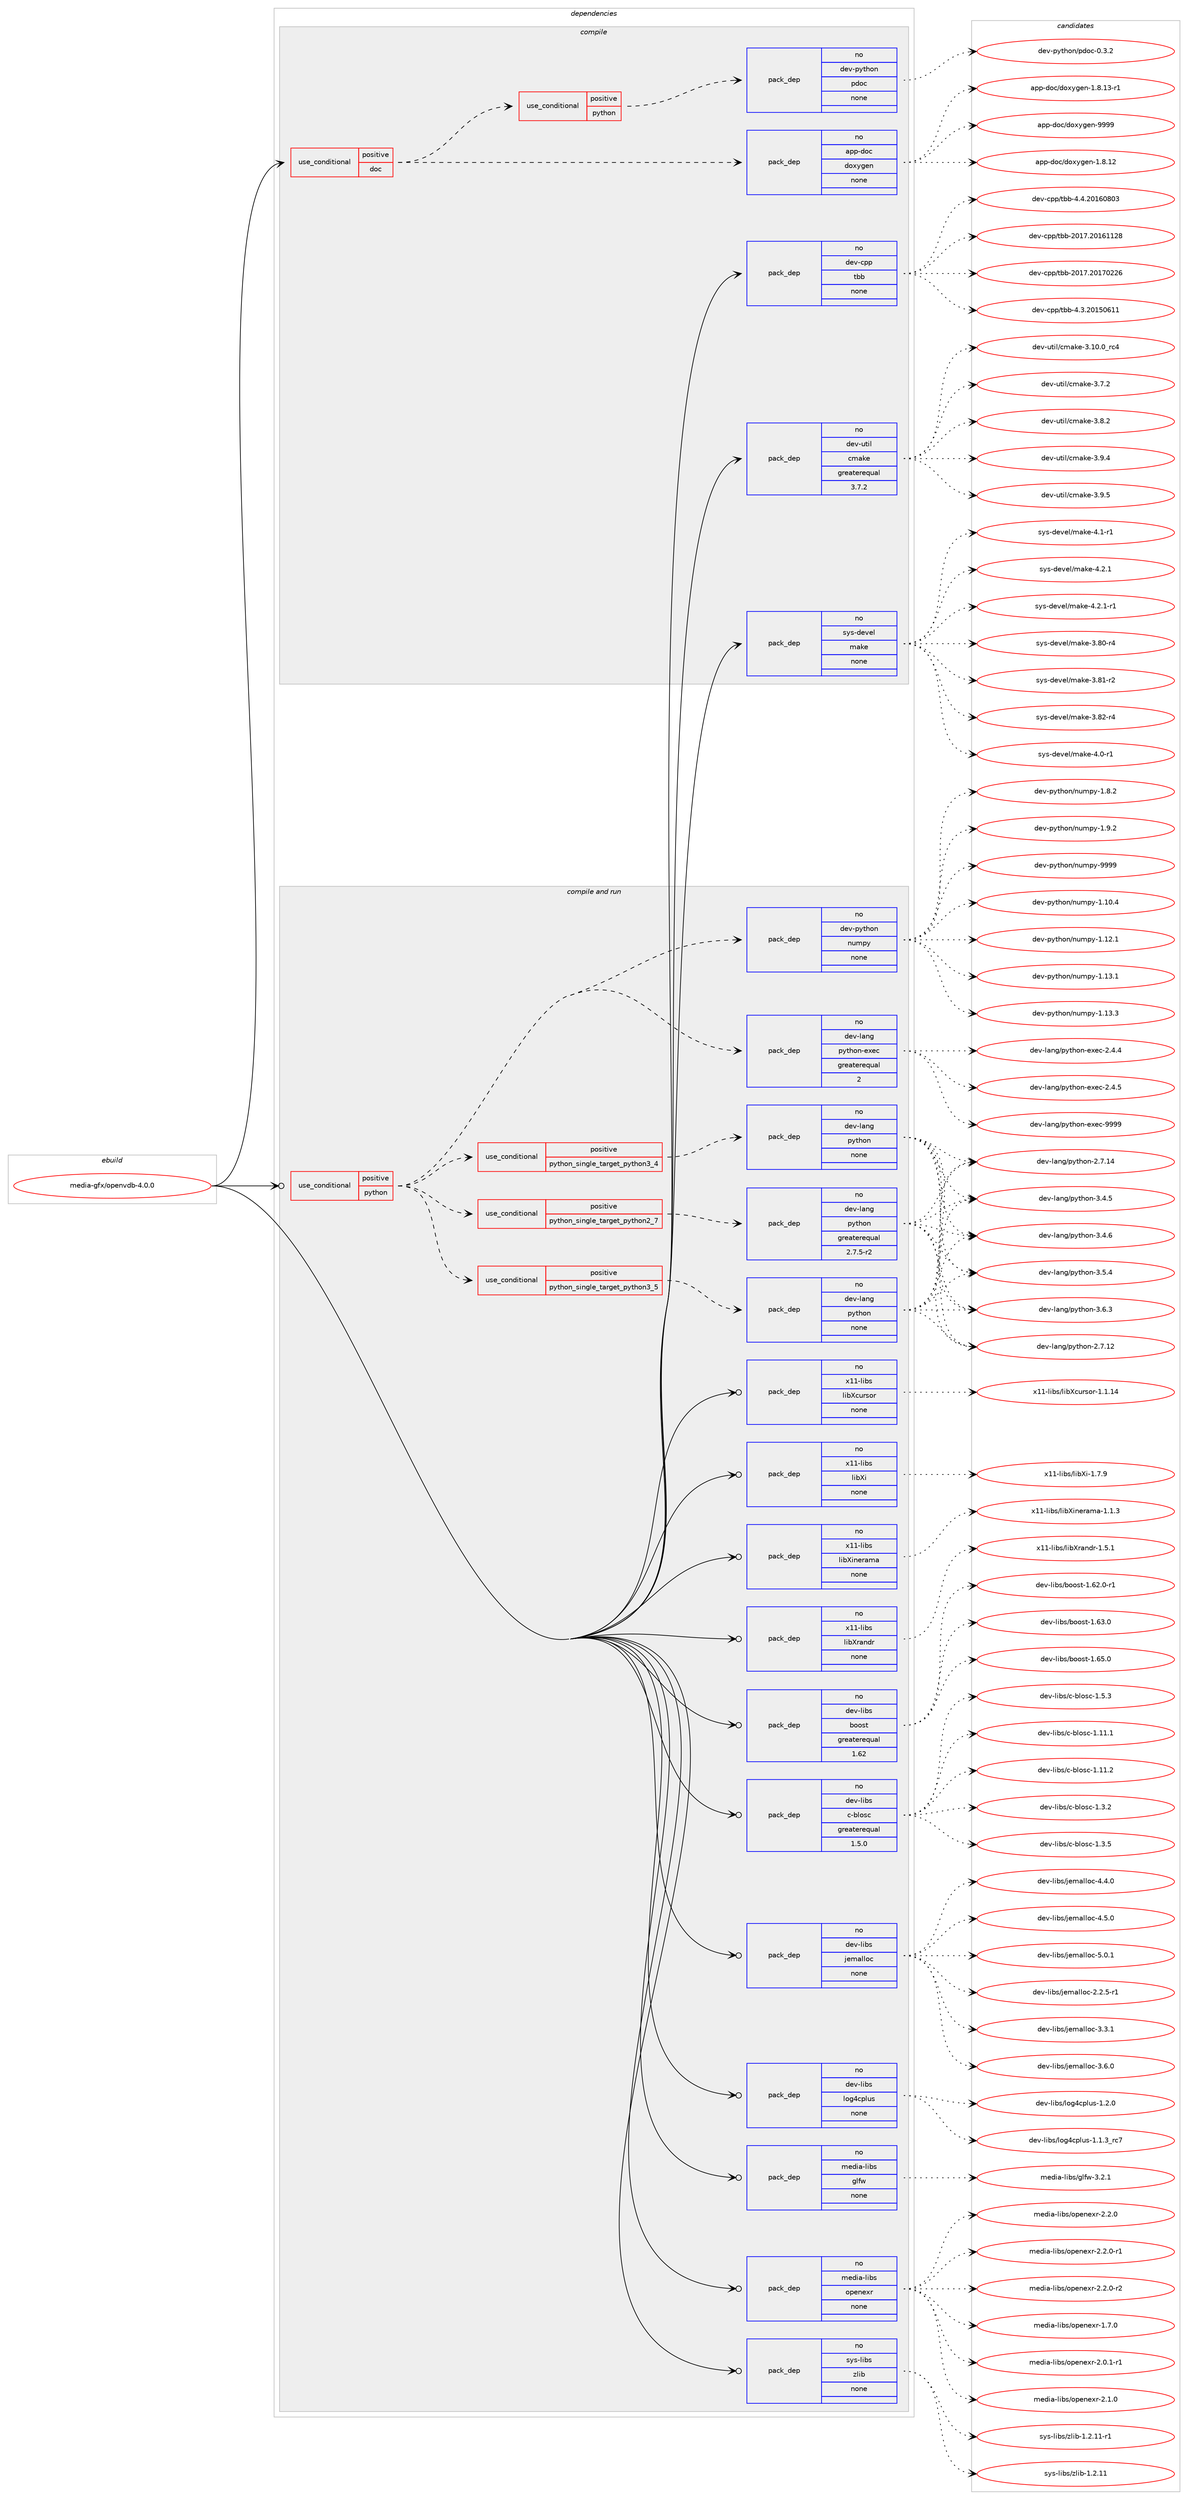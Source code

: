 digraph prolog {

# *************
# Graph options
# *************

newrank=true;
concentrate=true;
compound=true;
graph [rankdir=LR,fontname=Helvetica,fontsize=10,ranksep=1.5];#, ranksep=2.5, nodesep=0.2];
edge  [arrowhead=vee];
node  [fontname=Helvetica,fontsize=10];

# **********
# The ebuild
# **********

subgraph cluster_leftcol {
color=gray;
rank=same;
label=<<i>ebuild</i>>;
id [label="media-gfx/openvdb-4.0.0", color=red, width=4, href="../media-gfx/openvdb-4.0.0.svg"];
}

# ****************
# The dependencies
# ****************

subgraph cluster_midcol {
color=gray;
label=<<i>dependencies</i>>;
subgraph cluster_compile {
fillcolor="#eeeeee";
style=filled;
label=<<i>compile</i>>;
subgraph cond88363 {
dependency357103 [label=<<TABLE BORDER="0" CELLBORDER="1" CELLSPACING="0" CELLPADDING="4"><TR><TD ROWSPAN="3" CELLPADDING="10">use_conditional</TD></TR><TR><TD>positive</TD></TR><TR><TD>doc</TD></TR></TABLE>>, shape=none, color=red];
subgraph pack263302 {
dependency357104 [label=<<TABLE BORDER="0" CELLBORDER="1" CELLSPACING="0" CELLPADDING="4" WIDTH="220"><TR><TD ROWSPAN="6" CELLPADDING="30">pack_dep</TD></TR><TR><TD WIDTH="110">no</TD></TR><TR><TD>app-doc</TD></TR><TR><TD>doxygen</TD></TR><TR><TD>none</TD></TR><TR><TD></TD></TR></TABLE>>, shape=none, color=blue];
}
dependency357103:e -> dependency357104:w [weight=20,style="dashed",arrowhead="vee"];
subgraph cond88364 {
dependency357105 [label=<<TABLE BORDER="0" CELLBORDER="1" CELLSPACING="0" CELLPADDING="4"><TR><TD ROWSPAN="3" CELLPADDING="10">use_conditional</TD></TR><TR><TD>positive</TD></TR><TR><TD>python</TD></TR></TABLE>>, shape=none, color=red];
subgraph pack263303 {
dependency357106 [label=<<TABLE BORDER="0" CELLBORDER="1" CELLSPACING="0" CELLPADDING="4" WIDTH="220"><TR><TD ROWSPAN="6" CELLPADDING="30">pack_dep</TD></TR><TR><TD WIDTH="110">no</TD></TR><TR><TD>dev-python</TD></TR><TR><TD>pdoc</TD></TR><TR><TD>none</TD></TR><TR><TD></TD></TR></TABLE>>, shape=none, color=blue];
}
dependency357105:e -> dependency357106:w [weight=20,style="dashed",arrowhead="vee"];
}
dependency357103:e -> dependency357105:w [weight=20,style="dashed",arrowhead="vee"];
}
id:e -> dependency357103:w [weight=20,style="solid",arrowhead="vee"];
subgraph pack263304 {
dependency357107 [label=<<TABLE BORDER="0" CELLBORDER="1" CELLSPACING="0" CELLPADDING="4" WIDTH="220"><TR><TD ROWSPAN="6" CELLPADDING="30">pack_dep</TD></TR><TR><TD WIDTH="110">no</TD></TR><TR><TD>dev-cpp</TD></TR><TR><TD>tbb</TD></TR><TR><TD>none</TD></TR><TR><TD></TD></TR></TABLE>>, shape=none, color=blue];
}
id:e -> dependency357107:w [weight=20,style="solid",arrowhead="vee"];
subgraph pack263305 {
dependency357108 [label=<<TABLE BORDER="0" CELLBORDER="1" CELLSPACING="0" CELLPADDING="4" WIDTH="220"><TR><TD ROWSPAN="6" CELLPADDING="30">pack_dep</TD></TR><TR><TD WIDTH="110">no</TD></TR><TR><TD>dev-util</TD></TR><TR><TD>cmake</TD></TR><TR><TD>greaterequal</TD></TR><TR><TD>3.7.2</TD></TR></TABLE>>, shape=none, color=blue];
}
id:e -> dependency357108:w [weight=20,style="solid",arrowhead="vee"];
subgraph pack263306 {
dependency357109 [label=<<TABLE BORDER="0" CELLBORDER="1" CELLSPACING="0" CELLPADDING="4" WIDTH="220"><TR><TD ROWSPAN="6" CELLPADDING="30">pack_dep</TD></TR><TR><TD WIDTH="110">no</TD></TR><TR><TD>sys-devel</TD></TR><TR><TD>make</TD></TR><TR><TD>none</TD></TR><TR><TD></TD></TR></TABLE>>, shape=none, color=blue];
}
id:e -> dependency357109:w [weight=20,style="solid",arrowhead="vee"];
}
subgraph cluster_compileandrun {
fillcolor="#eeeeee";
style=filled;
label=<<i>compile and run</i>>;
subgraph cond88365 {
dependency357110 [label=<<TABLE BORDER="0" CELLBORDER="1" CELLSPACING="0" CELLPADDING="4"><TR><TD ROWSPAN="3" CELLPADDING="10">use_conditional</TD></TR><TR><TD>positive</TD></TR><TR><TD>python</TD></TR></TABLE>>, shape=none, color=red];
subgraph cond88366 {
dependency357111 [label=<<TABLE BORDER="0" CELLBORDER="1" CELLSPACING="0" CELLPADDING="4"><TR><TD ROWSPAN="3" CELLPADDING="10">use_conditional</TD></TR><TR><TD>positive</TD></TR><TR><TD>python_single_target_python2_7</TD></TR></TABLE>>, shape=none, color=red];
subgraph pack263307 {
dependency357112 [label=<<TABLE BORDER="0" CELLBORDER="1" CELLSPACING="0" CELLPADDING="4" WIDTH="220"><TR><TD ROWSPAN="6" CELLPADDING="30">pack_dep</TD></TR><TR><TD WIDTH="110">no</TD></TR><TR><TD>dev-lang</TD></TR><TR><TD>python</TD></TR><TR><TD>greaterequal</TD></TR><TR><TD>2.7.5-r2</TD></TR></TABLE>>, shape=none, color=blue];
}
dependency357111:e -> dependency357112:w [weight=20,style="dashed",arrowhead="vee"];
}
dependency357110:e -> dependency357111:w [weight=20,style="dashed",arrowhead="vee"];
subgraph cond88367 {
dependency357113 [label=<<TABLE BORDER="0" CELLBORDER="1" CELLSPACING="0" CELLPADDING="4"><TR><TD ROWSPAN="3" CELLPADDING="10">use_conditional</TD></TR><TR><TD>positive</TD></TR><TR><TD>python_single_target_python3_4</TD></TR></TABLE>>, shape=none, color=red];
subgraph pack263308 {
dependency357114 [label=<<TABLE BORDER="0" CELLBORDER="1" CELLSPACING="0" CELLPADDING="4" WIDTH="220"><TR><TD ROWSPAN="6" CELLPADDING="30">pack_dep</TD></TR><TR><TD WIDTH="110">no</TD></TR><TR><TD>dev-lang</TD></TR><TR><TD>python</TD></TR><TR><TD>none</TD></TR><TR><TD></TD></TR></TABLE>>, shape=none, color=blue];
}
dependency357113:e -> dependency357114:w [weight=20,style="dashed",arrowhead="vee"];
}
dependency357110:e -> dependency357113:w [weight=20,style="dashed",arrowhead="vee"];
subgraph cond88368 {
dependency357115 [label=<<TABLE BORDER="0" CELLBORDER="1" CELLSPACING="0" CELLPADDING="4"><TR><TD ROWSPAN="3" CELLPADDING="10">use_conditional</TD></TR><TR><TD>positive</TD></TR><TR><TD>python_single_target_python3_5</TD></TR></TABLE>>, shape=none, color=red];
subgraph pack263309 {
dependency357116 [label=<<TABLE BORDER="0" CELLBORDER="1" CELLSPACING="0" CELLPADDING="4" WIDTH="220"><TR><TD ROWSPAN="6" CELLPADDING="30">pack_dep</TD></TR><TR><TD WIDTH="110">no</TD></TR><TR><TD>dev-lang</TD></TR><TR><TD>python</TD></TR><TR><TD>none</TD></TR><TR><TD></TD></TR></TABLE>>, shape=none, color=blue];
}
dependency357115:e -> dependency357116:w [weight=20,style="dashed",arrowhead="vee"];
}
dependency357110:e -> dependency357115:w [weight=20,style="dashed",arrowhead="vee"];
subgraph pack263310 {
dependency357117 [label=<<TABLE BORDER="0" CELLBORDER="1" CELLSPACING="0" CELLPADDING="4" WIDTH="220"><TR><TD ROWSPAN="6" CELLPADDING="30">pack_dep</TD></TR><TR><TD WIDTH="110">no</TD></TR><TR><TD>dev-lang</TD></TR><TR><TD>python-exec</TD></TR><TR><TD>greaterequal</TD></TR><TR><TD>2</TD></TR></TABLE>>, shape=none, color=blue];
}
dependency357110:e -> dependency357117:w [weight=20,style="dashed",arrowhead="vee"];
subgraph pack263311 {
dependency357118 [label=<<TABLE BORDER="0" CELLBORDER="1" CELLSPACING="0" CELLPADDING="4" WIDTH="220"><TR><TD ROWSPAN="6" CELLPADDING="30">pack_dep</TD></TR><TR><TD WIDTH="110">no</TD></TR><TR><TD>dev-python</TD></TR><TR><TD>numpy</TD></TR><TR><TD>none</TD></TR><TR><TD></TD></TR></TABLE>>, shape=none, color=blue];
}
dependency357110:e -> dependency357118:w [weight=20,style="dashed",arrowhead="vee"];
}
id:e -> dependency357110:w [weight=20,style="solid",arrowhead="odotvee"];
subgraph pack263312 {
dependency357119 [label=<<TABLE BORDER="0" CELLBORDER="1" CELLSPACING="0" CELLPADDING="4" WIDTH="220"><TR><TD ROWSPAN="6" CELLPADDING="30">pack_dep</TD></TR><TR><TD WIDTH="110">no</TD></TR><TR><TD>dev-libs</TD></TR><TR><TD>boost</TD></TR><TR><TD>greaterequal</TD></TR><TR><TD>1.62</TD></TR></TABLE>>, shape=none, color=blue];
}
id:e -> dependency357119:w [weight=20,style="solid",arrowhead="odotvee"];
subgraph pack263313 {
dependency357120 [label=<<TABLE BORDER="0" CELLBORDER="1" CELLSPACING="0" CELLPADDING="4" WIDTH="220"><TR><TD ROWSPAN="6" CELLPADDING="30">pack_dep</TD></TR><TR><TD WIDTH="110">no</TD></TR><TR><TD>dev-libs</TD></TR><TR><TD>c-blosc</TD></TR><TR><TD>greaterequal</TD></TR><TR><TD>1.5.0</TD></TR></TABLE>>, shape=none, color=blue];
}
id:e -> dependency357120:w [weight=20,style="solid",arrowhead="odotvee"];
subgraph pack263314 {
dependency357121 [label=<<TABLE BORDER="0" CELLBORDER="1" CELLSPACING="0" CELLPADDING="4" WIDTH="220"><TR><TD ROWSPAN="6" CELLPADDING="30">pack_dep</TD></TR><TR><TD WIDTH="110">no</TD></TR><TR><TD>dev-libs</TD></TR><TR><TD>jemalloc</TD></TR><TR><TD>none</TD></TR><TR><TD></TD></TR></TABLE>>, shape=none, color=blue];
}
id:e -> dependency357121:w [weight=20,style="solid",arrowhead="odotvee"];
subgraph pack263315 {
dependency357122 [label=<<TABLE BORDER="0" CELLBORDER="1" CELLSPACING="0" CELLPADDING="4" WIDTH="220"><TR><TD ROWSPAN="6" CELLPADDING="30">pack_dep</TD></TR><TR><TD WIDTH="110">no</TD></TR><TR><TD>dev-libs</TD></TR><TR><TD>log4cplus</TD></TR><TR><TD>none</TD></TR><TR><TD></TD></TR></TABLE>>, shape=none, color=blue];
}
id:e -> dependency357122:w [weight=20,style="solid",arrowhead="odotvee"];
subgraph pack263316 {
dependency357123 [label=<<TABLE BORDER="0" CELLBORDER="1" CELLSPACING="0" CELLPADDING="4" WIDTH="220"><TR><TD ROWSPAN="6" CELLPADDING="30">pack_dep</TD></TR><TR><TD WIDTH="110">no</TD></TR><TR><TD>media-libs</TD></TR><TR><TD>glfw</TD></TR><TR><TD>none</TD></TR><TR><TD></TD></TR></TABLE>>, shape=none, color=blue];
}
id:e -> dependency357123:w [weight=20,style="solid",arrowhead="odotvee"];
subgraph pack263317 {
dependency357124 [label=<<TABLE BORDER="0" CELLBORDER="1" CELLSPACING="0" CELLPADDING="4" WIDTH="220"><TR><TD ROWSPAN="6" CELLPADDING="30">pack_dep</TD></TR><TR><TD WIDTH="110">no</TD></TR><TR><TD>media-libs</TD></TR><TR><TD>openexr</TD></TR><TR><TD>none</TD></TR><TR><TD></TD></TR></TABLE>>, shape=none, color=blue];
}
id:e -> dependency357124:w [weight=20,style="solid",arrowhead="odotvee"];
subgraph pack263318 {
dependency357125 [label=<<TABLE BORDER="0" CELLBORDER="1" CELLSPACING="0" CELLPADDING="4" WIDTH="220"><TR><TD ROWSPAN="6" CELLPADDING="30">pack_dep</TD></TR><TR><TD WIDTH="110">no</TD></TR><TR><TD>sys-libs</TD></TR><TR><TD>zlib</TD></TR><TR><TD>none</TD></TR><TR><TD></TD></TR></TABLE>>, shape=none, color=blue];
}
id:e -> dependency357125:w [weight=20,style="solid",arrowhead="odotvee"];
subgraph pack263319 {
dependency357126 [label=<<TABLE BORDER="0" CELLBORDER="1" CELLSPACING="0" CELLPADDING="4" WIDTH="220"><TR><TD ROWSPAN="6" CELLPADDING="30">pack_dep</TD></TR><TR><TD WIDTH="110">no</TD></TR><TR><TD>x11-libs</TD></TR><TR><TD>libXcursor</TD></TR><TR><TD>none</TD></TR><TR><TD></TD></TR></TABLE>>, shape=none, color=blue];
}
id:e -> dependency357126:w [weight=20,style="solid",arrowhead="odotvee"];
subgraph pack263320 {
dependency357127 [label=<<TABLE BORDER="0" CELLBORDER="1" CELLSPACING="0" CELLPADDING="4" WIDTH="220"><TR><TD ROWSPAN="6" CELLPADDING="30">pack_dep</TD></TR><TR><TD WIDTH="110">no</TD></TR><TR><TD>x11-libs</TD></TR><TR><TD>libXi</TD></TR><TR><TD>none</TD></TR><TR><TD></TD></TR></TABLE>>, shape=none, color=blue];
}
id:e -> dependency357127:w [weight=20,style="solid",arrowhead="odotvee"];
subgraph pack263321 {
dependency357128 [label=<<TABLE BORDER="0" CELLBORDER="1" CELLSPACING="0" CELLPADDING="4" WIDTH="220"><TR><TD ROWSPAN="6" CELLPADDING="30">pack_dep</TD></TR><TR><TD WIDTH="110">no</TD></TR><TR><TD>x11-libs</TD></TR><TR><TD>libXinerama</TD></TR><TR><TD>none</TD></TR><TR><TD></TD></TR></TABLE>>, shape=none, color=blue];
}
id:e -> dependency357128:w [weight=20,style="solid",arrowhead="odotvee"];
subgraph pack263322 {
dependency357129 [label=<<TABLE BORDER="0" CELLBORDER="1" CELLSPACING="0" CELLPADDING="4" WIDTH="220"><TR><TD ROWSPAN="6" CELLPADDING="30">pack_dep</TD></TR><TR><TD WIDTH="110">no</TD></TR><TR><TD>x11-libs</TD></TR><TR><TD>libXrandr</TD></TR><TR><TD>none</TD></TR><TR><TD></TD></TR></TABLE>>, shape=none, color=blue];
}
id:e -> dependency357129:w [weight=20,style="solid",arrowhead="odotvee"];
}
subgraph cluster_run {
fillcolor="#eeeeee";
style=filled;
label=<<i>run</i>>;
}
}

# **************
# The candidates
# **************

subgraph cluster_choices {
rank=same;
color=gray;
label=<<i>candidates</i>>;

subgraph choice263302 {
color=black;
nodesep=1;
choice9711211245100111994710011112012110310111045494656464950 [label="app-doc/doxygen-1.8.12", color=red, width=4,href="../app-doc/doxygen-1.8.12.svg"];
choice97112112451001119947100111120121103101110454946564649514511449 [label="app-doc/doxygen-1.8.13-r1", color=red, width=4,href="../app-doc/doxygen-1.8.13-r1.svg"];
choice971121124510011199471001111201211031011104557575757 [label="app-doc/doxygen-9999", color=red, width=4,href="../app-doc/doxygen-9999.svg"];
dependency357104:e -> choice9711211245100111994710011112012110310111045494656464950:w [style=dotted,weight="100"];
dependency357104:e -> choice97112112451001119947100111120121103101110454946564649514511449:w [style=dotted,weight="100"];
dependency357104:e -> choice971121124510011199471001111201211031011104557575757:w [style=dotted,weight="100"];
}
subgraph choice263303 {
color=black;
nodesep=1;
choice100101118451121211161041111104711210011199454846514650 [label="dev-python/pdoc-0.3.2", color=red, width=4,href="../dev-python/pdoc-0.3.2.svg"];
dependency357106:e -> choice100101118451121211161041111104711210011199454846514650:w [style=dotted,weight="100"];
}
subgraph choice263304 {
color=black;
nodesep=1;
choice10010111845991121124711698984550484955465048495449495056 [label="dev-cpp/tbb-2017.20161128", color=red, width=4,href="../dev-cpp/tbb-2017.20161128.svg"];
choice10010111845991121124711698984550484955465048495548505054 [label="dev-cpp/tbb-2017.20170226", color=red, width=4,href="../dev-cpp/tbb-2017.20170226.svg"];
choice100101118459911211247116989845524651465048495348544949 [label="dev-cpp/tbb-4.3.20150611", color=red, width=4,href="../dev-cpp/tbb-4.3.20150611.svg"];
choice100101118459911211247116989845524652465048495448564851 [label="dev-cpp/tbb-4.4.20160803", color=red, width=4,href="../dev-cpp/tbb-4.4.20160803.svg"];
dependency357107:e -> choice10010111845991121124711698984550484955465048495449495056:w [style=dotted,weight="100"];
dependency357107:e -> choice10010111845991121124711698984550484955465048495548505054:w [style=dotted,weight="100"];
dependency357107:e -> choice100101118459911211247116989845524651465048495348544949:w [style=dotted,weight="100"];
dependency357107:e -> choice100101118459911211247116989845524652465048495448564851:w [style=dotted,weight="100"];
}
subgraph choice263305 {
color=black;
nodesep=1;
choice1001011184511711610510847991099710710145514649484648951149952 [label="dev-util/cmake-3.10.0_rc4", color=red, width=4,href="../dev-util/cmake-3.10.0_rc4.svg"];
choice10010111845117116105108479910997107101455146554650 [label="dev-util/cmake-3.7.2", color=red, width=4,href="../dev-util/cmake-3.7.2.svg"];
choice10010111845117116105108479910997107101455146564650 [label="dev-util/cmake-3.8.2", color=red, width=4,href="../dev-util/cmake-3.8.2.svg"];
choice10010111845117116105108479910997107101455146574652 [label="dev-util/cmake-3.9.4", color=red, width=4,href="../dev-util/cmake-3.9.4.svg"];
choice10010111845117116105108479910997107101455146574653 [label="dev-util/cmake-3.9.5", color=red, width=4,href="../dev-util/cmake-3.9.5.svg"];
dependency357108:e -> choice1001011184511711610510847991099710710145514649484648951149952:w [style=dotted,weight="100"];
dependency357108:e -> choice10010111845117116105108479910997107101455146554650:w [style=dotted,weight="100"];
dependency357108:e -> choice10010111845117116105108479910997107101455146564650:w [style=dotted,weight="100"];
dependency357108:e -> choice10010111845117116105108479910997107101455146574652:w [style=dotted,weight="100"];
dependency357108:e -> choice10010111845117116105108479910997107101455146574653:w [style=dotted,weight="100"];
}
subgraph choice263306 {
color=black;
nodesep=1;
choice11512111545100101118101108471099710710145514656484511452 [label="sys-devel/make-3.80-r4", color=red, width=4,href="../sys-devel/make-3.80-r4.svg"];
choice11512111545100101118101108471099710710145514656494511450 [label="sys-devel/make-3.81-r2", color=red, width=4,href="../sys-devel/make-3.81-r2.svg"];
choice11512111545100101118101108471099710710145514656504511452 [label="sys-devel/make-3.82-r4", color=red, width=4,href="../sys-devel/make-3.82-r4.svg"];
choice115121115451001011181011084710997107101455246484511449 [label="sys-devel/make-4.0-r1", color=red, width=4,href="../sys-devel/make-4.0-r1.svg"];
choice115121115451001011181011084710997107101455246494511449 [label="sys-devel/make-4.1-r1", color=red, width=4,href="../sys-devel/make-4.1-r1.svg"];
choice115121115451001011181011084710997107101455246504649 [label="sys-devel/make-4.2.1", color=red, width=4,href="../sys-devel/make-4.2.1.svg"];
choice1151211154510010111810110847109971071014552465046494511449 [label="sys-devel/make-4.2.1-r1", color=red, width=4,href="../sys-devel/make-4.2.1-r1.svg"];
dependency357109:e -> choice11512111545100101118101108471099710710145514656484511452:w [style=dotted,weight="100"];
dependency357109:e -> choice11512111545100101118101108471099710710145514656494511450:w [style=dotted,weight="100"];
dependency357109:e -> choice11512111545100101118101108471099710710145514656504511452:w [style=dotted,weight="100"];
dependency357109:e -> choice115121115451001011181011084710997107101455246484511449:w [style=dotted,weight="100"];
dependency357109:e -> choice115121115451001011181011084710997107101455246494511449:w [style=dotted,weight="100"];
dependency357109:e -> choice115121115451001011181011084710997107101455246504649:w [style=dotted,weight="100"];
dependency357109:e -> choice1151211154510010111810110847109971071014552465046494511449:w [style=dotted,weight="100"];
}
subgraph choice263307 {
color=black;
nodesep=1;
choice10010111845108971101034711212111610411111045504655464950 [label="dev-lang/python-2.7.12", color=red, width=4,href="../dev-lang/python-2.7.12.svg"];
choice10010111845108971101034711212111610411111045504655464952 [label="dev-lang/python-2.7.14", color=red, width=4,href="../dev-lang/python-2.7.14.svg"];
choice100101118451089711010347112121116104111110455146524653 [label="dev-lang/python-3.4.5", color=red, width=4,href="../dev-lang/python-3.4.5.svg"];
choice100101118451089711010347112121116104111110455146524654 [label="dev-lang/python-3.4.6", color=red, width=4,href="../dev-lang/python-3.4.6.svg"];
choice100101118451089711010347112121116104111110455146534652 [label="dev-lang/python-3.5.4", color=red, width=4,href="../dev-lang/python-3.5.4.svg"];
choice100101118451089711010347112121116104111110455146544651 [label="dev-lang/python-3.6.3", color=red, width=4,href="../dev-lang/python-3.6.3.svg"];
dependency357112:e -> choice10010111845108971101034711212111610411111045504655464950:w [style=dotted,weight="100"];
dependency357112:e -> choice10010111845108971101034711212111610411111045504655464952:w [style=dotted,weight="100"];
dependency357112:e -> choice100101118451089711010347112121116104111110455146524653:w [style=dotted,weight="100"];
dependency357112:e -> choice100101118451089711010347112121116104111110455146524654:w [style=dotted,weight="100"];
dependency357112:e -> choice100101118451089711010347112121116104111110455146534652:w [style=dotted,weight="100"];
dependency357112:e -> choice100101118451089711010347112121116104111110455146544651:w [style=dotted,weight="100"];
}
subgraph choice263308 {
color=black;
nodesep=1;
choice10010111845108971101034711212111610411111045504655464950 [label="dev-lang/python-2.7.12", color=red, width=4,href="../dev-lang/python-2.7.12.svg"];
choice10010111845108971101034711212111610411111045504655464952 [label="dev-lang/python-2.7.14", color=red, width=4,href="../dev-lang/python-2.7.14.svg"];
choice100101118451089711010347112121116104111110455146524653 [label="dev-lang/python-3.4.5", color=red, width=4,href="../dev-lang/python-3.4.5.svg"];
choice100101118451089711010347112121116104111110455146524654 [label="dev-lang/python-3.4.6", color=red, width=4,href="../dev-lang/python-3.4.6.svg"];
choice100101118451089711010347112121116104111110455146534652 [label="dev-lang/python-3.5.4", color=red, width=4,href="../dev-lang/python-3.5.4.svg"];
choice100101118451089711010347112121116104111110455146544651 [label="dev-lang/python-3.6.3", color=red, width=4,href="../dev-lang/python-3.6.3.svg"];
dependency357114:e -> choice10010111845108971101034711212111610411111045504655464950:w [style=dotted,weight="100"];
dependency357114:e -> choice10010111845108971101034711212111610411111045504655464952:w [style=dotted,weight="100"];
dependency357114:e -> choice100101118451089711010347112121116104111110455146524653:w [style=dotted,weight="100"];
dependency357114:e -> choice100101118451089711010347112121116104111110455146524654:w [style=dotted,weight="100"];
dependency357114:e -> choice100101118451089711010347112121116104111110455146534652:w [style=dotted,weight="100"];
dependency357114:e -> choice100101118451089711010347112121116104111110455146544651:w [style=dotted,weight="100"];
}
subgraph choice263309 {
color=black;
nodesep=1;
choice10010111845108971101034711212111610411111045504655464950 [label="dev-lang/python-2.7.12", color=red, width=4,href="../dev-lang/python-2.7.12.svg"];
choice10010111845108971101034711212111610411111045504655464952 [label="dev-lang/python-2.7.14", color=red, width=4,href="../dev-lang/python-2.7.14.svg"];
choice100101118451089711010347112121116104111110455146524653 [label="dev-lang/python-3.4.5", color=red, width=4,href="../dev-lang/python-3.4.5.svg"];
choice100101118451089711010347112121116104111110455146524654 [label="dev-lang/python-3.4.6", color=red, width=4,href="../dev-lang/python-3.4.6.svg"];
choice100101118451089711010347112121116104111110455146534652 [label="dev-lang/python-3.5.4", color=red, width=4,href="../dev-lang/python-3.5.4.svg"];
choice100101118451089711010347112121116104111110455146544651 [label="dev-lang/python-3.6.3", color=red, width=4,href="../dev-lang/python-3.6.3.svg"];
dependency357116:e -> choice10010111845108971101034711212111610411111045504655464950:w [style=dotted,weight="100"];
dependency357116:e -> choice10010111845108971101034711212111610411111045504655464952:w [style=dotted,weight="100"];
dependency357116:e -> choice100101118451089711010347112121116104111110455146524653:w [style=dotted,weight="100"];
dependency357116:e -> choice100101118451089711010347112121116104111110455146524654:w [style=dotted,weight="100"];
dependency357116:e -> choice100101118451089711010347112121116104111110455146534652:w [style=dotted,weight="100"];
dependency357116:e -> choice100101118451089711010347112121116104111110455146544651:w [style=dotted,weight="100"];
}
subgraph choice263310 {
color=black;
nodesep=1;
choice1001011184510897110103471121211161041111104510112010199455046524652 [label="dev-lang/python-exec-2.4.4", color=red, width=4,href="../dev-lang/python-exec-2.4.4.svg"];
choice1001011184510897110103471121211161041111104510112010199455046524653 [label="dev-lang/python-exec-2.4.5", color=red, width=4,href="../dev-lang/python-exec-2.4.5.svg"];
choice10010111845108971101034711212111610411111045101120101994557575757 [label="dev-lang/python-exec-9999", color=red, width=4,href="../dev-lang/python-exec-9999.svg"];
dependency357117:e -> choice1001011184510897110103471121211161041111104510112010199455046524652:w [style=dotted,weight="100"];
dependency357117:e -> choice1001011184510897110103471121211161041111104510112010199455046524653:w [style=dotted,weight="100"];
dependency357117:e -> choice10010111845108971101034711212111610411111045101120101994557575757:w [style=dotted,weight="100"];
}
subgraph choice263311 {
color=black;
nodesep=1;
choice100101118451121211161041111104711011710911212145494649484652 [label="dev-python/numpy-1.10.4", color=red, width=4,href="../dev-python/numpy-1.10.4.svg"];
choice100101118451121211161041111104711011710911212145494649504649 [label="dev-python/numpy-1.12.1", color=red, width=4,href="../dev-python/numpy-1.12.1.svg"];
choice100101118451121211161041111104711011710911212145494649514649 [label="dev-python/numpy-1.13.1", color=red, width=4,href="../dev-python/numpy-1.13.1.svg"];
choice100101118451121211161041111104711011710911212145494649514651 [label="dev-python/numpy-1.13.3", color=red, width=4,href="../dev-python/numpy-1.13.3.svg"];
choice1001011184511212111610411111047110117109112121454946564650 [label="dev-python/numpy-1.8.2", color=red, width=4,href="../dev-python/numpy-1.8.2.svg"];
choice1001011184511212111610411111047110117109112121454946574650 [label="dev-python/numpy-1.9.2", color=red, width=4,href="../dev-python/numpy-1.9.2.svg"];
choice10010111845112121116104111110471101171091121214557575757 [label="dev-python/numpy-9999", color=red, width=4,href="../dev-python/numpy-9999.svg"];
dependency357118:e -> choice100101118451121211161041111104711011710911212145494649484652:w [style=dotted,weight="100"];
dependency357118:e -> choice100101118451121211161041111104711011710911212145494649504649:w [style=dotted,weight="100"];
dependency357118:e -> choice100101118451121211161041111104711011710911212145494649514649:w [style=dotted,weight="100"];
dependency357118:e -> choice100101118451121211161041111104711011710911212145494649514651:w [style=dotted,weight="100"];
dependency357118:e -> choice1001011184511212111610411111047110117109112121454946564650:w [style=dotted,weight="100"];
dependency357118:e -> choice1001011184511212111610411111047110117109112121454946574650:w [style=dotted,weight="100"];
dependency357118:e -> choice10010111845112121116104111110471101171091121214557575757:w [style=dotted,weight="100"];
}
subgraph choice263312 {
color=black;
nodesep=1;
choice10010111845108105981154798111111115116454946545046484511449 [label="dev-libs/boost-1.62.0-r1", color=red, width=4,href="../dev-libs/boost-1.62.0-r1.svg"];
choice1001011184510810598115479811111111511645494654514648 [label="dev-libs/boost-1.63.0", color=red, width=4,href="../dev-libs/boost-1.63.0.svg"];
choice1001011184510810598115479811111111511645494654534648 [label="dev-libs/boost-1.65.0", color=red, width=4,href="../dev-libs/boost-1.65.0.svg"];
dependency357119:e -> choice10010111845108105981154798111111115116454946545046484511449:w [style=dotted,weight="100"];
dependency357119:e -> choice1001011184510810598115479811111111511645494654514648:w [style=dotted,weight="100"];
dependency357119:e -> choice1001011184510810598115479811111111511645494654534648:w [style=dotted,weight="100"];
}
subgraph choice263313 {
color=black;
nodesep=1;
choice1001011184510810598115479945981081111159945494649494649 [label="dev-libs/c-blosc-1.11.1", color=red, width=4,href="../dev-libs/c-blosc-1.11.1.svg"];
choice1001011184510810598115479945981081111159945494649494650 [label="dev-libs/c-blosc-1.11.2", color=red, width=4,href="../dev-libs/c-blosc-1.11.2.svg"];
choice10010111845108105981154799459810811111599454946514650 [label="dev-libs/c-blosc-1.3.2", color=red, width=4,href="../dev-libs/c-blosc-1.3.2.svg"];
choice10010111845108105981154799459810811111599454946514653 [label="dev-libs/c-blosc-1.3.5", color=red, width=4,href="../dev-libs/c-blosc-1.3.5.svg"];
choice10010111845108105981154799459810811111599454946534651 [label="dev-libs/c-blosc-1.5.3", color=red, width=4,href="../dev-libs/c-blosc-1.5.3.svg"];
dependency357120:e -> choice1001011184510810598115479945981081111159945494649494649:w [style=dotted,weight="100"];
dependency357120:e -> choice1001011184510810598115479945981081111159945494649494650:w [style=dotted,weight="100"];
dependency357120:e -> choice10010111845108105981154799459810811111599454946514650:w [style=dotted,weight="100"];
dependency357120:e -> choice10010111845108105981154799459810811111599454946514653:w [style=dotted,weight="100"];
dependency357120:e -> choice10010111845108105981154799459810811111599454946534651:w [style=dotted,weight="100"];
}
subgraph choice263314 {
color=black;
nodesep=1;
choice10010111845108105981154710610110997108108111994550465046534511449 [label="dev-libs/jemalloc-2.2.5-r1", color=red, width=4,href="../dev-libs/jemalloc-2.2.5-r1.svg"];
choice1001011184510810598115471061011099710810811199455146514649 [label="dev-libs/jemalloc-3.3.1", color=red, width=4,href="../dev-libs/jemalloc-3.3.1.svg"];
choice1001011184510810598115471061011099710810811199455146544648 [label="dev-libs/jemalloc-3.6.0", color=red, width=4,href="../dev-libs/jemalloc-3.6.0.svg"];
choice1001011184510810598115471061011099710810811199455246524648 [label="dev-libs/jemalloc-4.4.0", color=red, width=4,href="../dev-libs/jemalloc-4.4.0.svg"];
choice1001011184510810598115471061011099710810811199455246534648 [label="dev-libs/jemalloc-4.5.0", color=red, width=4,href="../dev-libs/jemalloc-4.5.0.svg"];
choice1001011184510810598115471061011099710810811199455346484649 [label="dev-libs/jemalloc-5.0.1", color=red, width=4,href="../dev-libs/jemalloc-5.0.1.svg"];
dependency357121:e -> choice10010111845108105981154710610110997108108111994550465046534511449:w [style=dotted,weight="100"];
dependency357121:e -> choice1001011184510810598115471061011099710810811199455146514649:w [style=dotted,weight="100"];
dependency357121:e -> choice1001011184510810598115471061011099710810811199455146544648:w [style=dotted,weight="100"];
dependency357121:e -> choice1001011184510810598115471061011099710810811199455246524648:w [style=dotted,weight="100"];
dependency357121:e -> choice1001011184510810598115471061011099710810811199455246534648:w [style=dotted,weight="100"];
dependency357121:e -> choice1001011184510810598115471061011099710810811199455346484649:w [style=dotted,weight="100"];
}
subgraph choice263315 {
color=black;
nodesep=1;
choice1001011184510810598115471081111035299112108117115454946494651951149955 [label="dev-libs/log4cplus-1.1.3_rc7", color=red, width=4,href="../dev-libs/log4cplus-1.1.3_rc7.svg"];
choice1001011184510810598115471081111035299112108117115454946504648 [label="dev-libs/log4cplus-1.2.0", color=red, width=4,href="../dev-libs/log4cplus-1.2.0.svg"];
dependency357122:e -> choice1001011184510810598115471081111035299112108117115454946494651951149955:w [style=dotted,weight="100"];
dependency357122:e -> choice1001011184510810598115471081111035299112108117115454946504648:w [style=dotted,weight="100"];
}
subgraph choice263316 {
color=black;
nodesep=1;
choice10910110010597451081059811547103108102119455146504649 [label="media-libs/glfw-3.2.1", color=red, width=4,href="../media-libs/glfw-3.2.1.svg"];
dependency357123:e -> choice10910110010597451081059811547103108102119455146504649:w [style=dotted,weight="100"];
}
subgraph choice263317 {
color=black;
nodesep=1;
choice10910110010597451081059811547111112101110101120114454946554648 [label="media-libs/openexr-1.7.0", color=red, width=4,href="../media-libs/openexr-1.7.0.svg"];
choice109101100105974510810598115471111121011101011201144550464846494511449 [label="media-libs/openexr-2.0.1-r1", color=red, width=4,href="../media-libs/openexr-2.0.1-r1.svg"];
choice10910110010597451081059811547111112101110101120114455046494648 [label="media-libs/openexr-2.1.0", color=red, width=4,href="../media-libs/openexr-2.1.0.svg"];
choice10910110010597451081059811547111112101110101120114455046504648 [label="media-libs/openexr-2.2.0", color=red, width=4,href="../media-libs/openexr-2.2.0.svg"];
choice109101100105974510810598115471111121011101011201144550465046484511449 [label="media-libs/openexr-2.2.0-r1", color=red, width=4,href="../media-libs/openexr-2.2.0-r1.svg"];
choice109101100105974510810598115471111121011101011201144550465046484511450 [label="media-libs/openexr-2.2.0-r2", color=red, width=4,href="../media-libs/openexr-2.2.0-r2.svg"];
dependency357124:e -> choice10910110010597451081059811547111112101110101120114454946554648:w [style=dotted,weight="100"];
dependency357124:e -> choice109101100105974510810598115471111121011101011201144550464846494511449:w [style=dotted,weight="100"];
dependency357124:e -> choice10910110010597451081059811547111112101110101120114455046494648:w [style=dotted,weight="100"];
dependency357124:e -> choice10910110010597451081059811547111112101110101120114455046504648:w [style=dotted,weight="100"];
dependency357124:e -> choice109101100105974510810598115471111121011101011201144550465046484511449:w [style=dotted,weight="100"];
dependency357124:e -> choice109101100105974510810598115471111121011101011201144550465046484511450:w [style=dotted,weight="100"];
}
subgraph choice263318 {
color=black;
nodesep=1;
choice1151211154510810598115471221081059845494650464949 [label="sys-libs/zlib-1.2.11", color=red, width=4,href="../sys-libs/zlib-1.2.11.svg"];
choice11512111545108105981154712210810598454946504649494511449 [label="sys-libs/zlib-1.2.11-r1", color=red, width=4,href="../sys-libs/zlib-1.2.11-r1.svg"];
dependency357125:e -> choice1151211154510810598115471221081059845494650464949:w [style=dotted,weight="100"];
dependency357125:e -> choice11512111545108105981154712210810598454946504649494511449:w [style=dotted,weight="100"];
}
subgraph choice263319 {
color=black;
nodesep=1;
choice120494945108105981154710810598889911711411511111445494649464952 [label="x11-libs/libXcursor-1.1.14", color=red, width=4,href="../x11-libs/libXcursor-1.1.14.svg"];
dependency357126:e -> choice120494945108105981154710810598889911711411511111445494649464952:w [style=dotted,weight="100"];
}
subgraph choice263320 {
color=black;
nodesep=1;
choice12049494510810598115471081059888105454946554657 [label="x11-libs/libXi-1.7.9", color=red, width=4,href="../x11-libs/libXi-1.7.9.svg"];
dependency357127:e -> choice12049494510810598115471081059888105454946554657:w [style=dotted,weight="100"];
}
subgraph choice263321 {
color=black;
nodesep=1;
choice120494945108105981154710810598881051101011149710997454946494651 [label="x11-libs/libXinerama-1.1.3", color=red, width=4,href="../x11-libs/libXinerama-1.1.3.svg"];
dependency357128:e -> choice120494945108105981154710810598881051101011149710997454946494651:w [style=dotted,weight="100"];
}
subgraph choice263322 {
color=black;
nodesep=1;
choice1204949451081059811547108105988811497110100114454946534649 [label="x11-libs/libXrandr-1.5.1", color=red, width=4,href="../x11-libs/libXrandr-1.5.1.svg"];
dependency357129:e -> choice1204949451081059811547108105988811497110100114454946534649:w [style=dotted,weight="100"];
}
}

}
